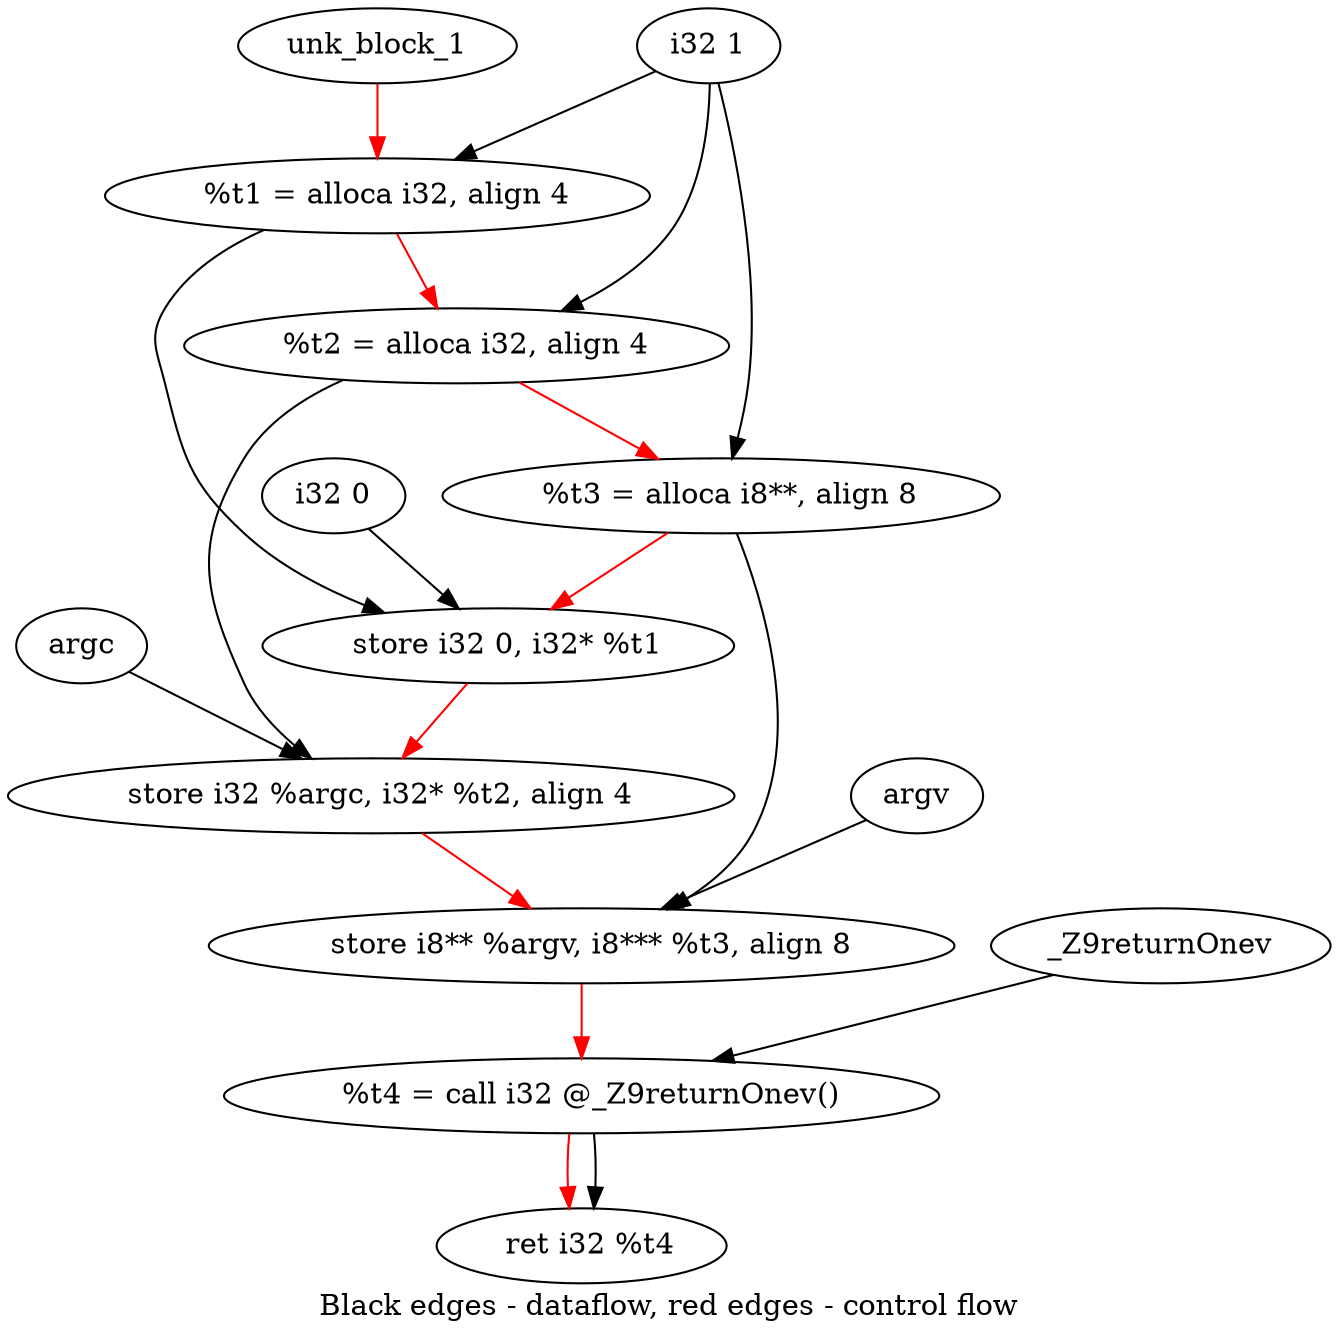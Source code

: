 digraph G {
compound=true
label="Black edges - dataflow, red edges - control flow"
"t1" [label="  %t1 = alloca i32, align 4"]
"t2" [label="  %t2 = alloca i32, align 4"]
"t3" [label="  %t3 = alloca i8**, align 8"]
"_1" [label="  store i32 0, i32* %t1"]
"_2" [label="  store i32 %argc, i32* %t2, align 4"]
"_3" [label="  store i8** %argv, i8*** %t3, align 8"]
"t4" [label="  %t4 = call i32 @_Z9returnOnev()"]
"_4" [label="  ret i32 %t4"]
"unk_block_1" -> "t1"[color=red]
"i32 1" -> "t1"
"t1" -> "t2"[color=red weight=2]
"i32 1" -> "t2"
"t2" -> "t3"[color=red weight=2]
"i32 1" -> "t3"
"t3" -> "_1"[color=red weight=2]
"i32 0" -> "_1"
"t1" -> "_1"
"_1" -> "_2"[color=red weight=2]
"argc" -> "_2"
"t2" -> "_2"
"_2" -> "_3"[color=red weight=2]
"argv" -> "_3"
"t3" -> "_3"
"_3" -> "t4"[color=red weight=2]
"_Z9returnOnev" -> "t4"
"t4" -> "_4"[color=red weight=2]
"t4" -> "_4"

}
